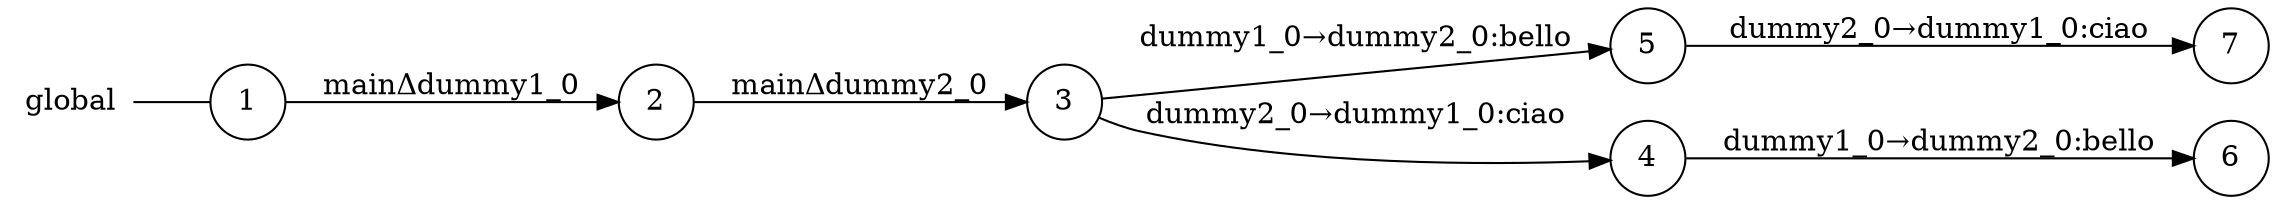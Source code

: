 digraph global {
	rankdir="LR";
	n_0 [label="global", shape="plaintext"];
	n_1 [id="5", shape=circle, label="5"];
	n_2 [id="6", shape=circle, label="6"];
	n_3 [id="1", shape=circle, label="1"];
	n_0 -> n_3 [arrowhead=none];
	n_4 [id="2", shape=circle, label="2"];
	n_5 [id="4", shape=circle, label="4"];
	n_6 [id="7", shape=circle, label="7"];
	n_7 [id="3", shape=circle, label="3"];

	n_7 -> n_5 [id="[$e|2]", label="dummy2_0→dummy1_0:ciao"];
	n_4 -> n_7 [id="[$e|1]", label="mainΔdummy2_0"];
	n_5 -> n_2 [id="[$e|4]", label="dummy1_0→dummy2_0:bello"];
	n_1 -> n_6 [id="[$e|5]", label="dummy2_0→dummy1_0:ciao"];
	n_7 -> n_1 [id="[$e|3]", label="dummy1_0→dummy2_0:bello"];
	n_3 -> n_4 [id="[$e|0]", label="mainΔdummy1_0"];
}
